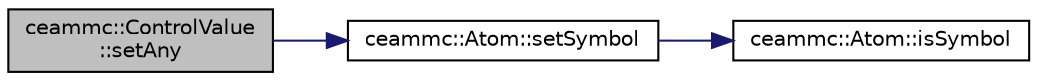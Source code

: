 digraph "ceammc::ControlValue::setAny"
{
  edge [fontname="Helvetica",fontsize="10",labelfontname="Helvetica",labelfontsize="10"];
  node [fontname="Helvetica",fontsize="10",shape=record];
  rankdir="LR";
  Node1 [label="ceammc::ControlValue\l::setAny",height=0.2,width=0.4,color="black", fillcolor="grey75", style="filled" fontcolor="black"];
  Node1 -> Node2 [color="midnightblue",fontsize="10",style="solid",fontname="Helvetica"];
  Node2 [label="ceammc::Atom::setSymbol",height=0.2,width=0.4,color="black", fillcolor="white", style="filled",URL="$classceammc_1_1_atom.html#a7719cdc16fad0c5d7b0200af54ac86b2"];
  Node2 -> Node3 [color="midnightblue",fontsize="10",style="solid",fontname="Helvetica"];
  Node3 [label="ceammc::Atom::isSymbol",height=0.2,width=0.4,color="black", fillcolor="white", style="filled",URL="$classceammc_1_1_atom.html#a2c4bb5cf0db422ac820ffb70f20c4d42"];
}
